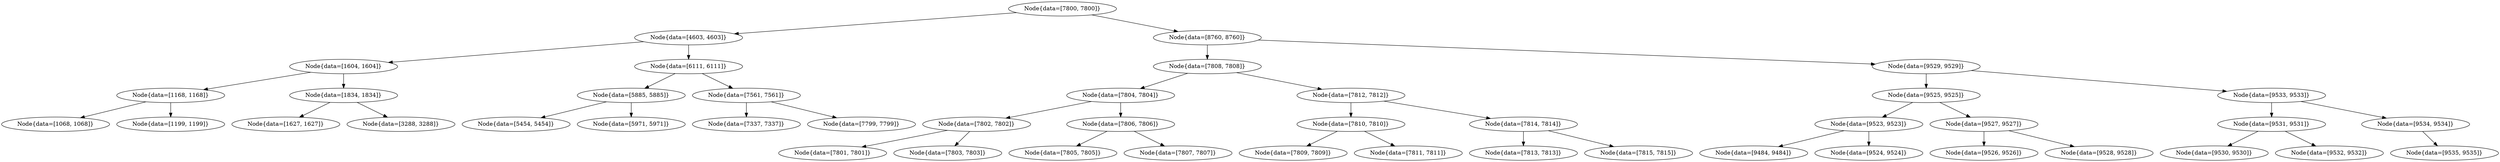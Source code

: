 digraph G{
1902413813 [label="Node{data=[7800, 7800]}"]
1902413813 -> 1001146036
1001146036 [label="Node{data=[4603, 4603]}"]
1001146036 -> 851924469
851924469 [label="Node{data=[1604, 1604]}"]
851924469 -> 497699049
497699049 [label="Node{data=[1168, 1168]}"]
497699049 -> 1218719622
1218719622 [label="Node{data=[1068, 1068]}"]
497699049 -> 291785152
291785152 [label="Node{data=[1199, 1199]}"]
851924469 -> 428134116
428134116 [label="Node{data=[1834, 1834]}"]
428134116 -> 1453727805
1453727805 [label="Node{data=[1627, 1627]}"]
428134116 -> 1066925424
1066925424 [label="Node{data=[3288, 3288]}"]
1001146036 -> 202283275
202283275 [label="Node{data=[6111, 6111]}"]
202283275 -> 868390272
868390272 [label="Node{data=[5885, 5885]}"]
868390272 -> 1417866253
1417866253 [label="Node{data=[5454, 5454]}"]
868390272 -> 1417602960
1417602960 [label="Node{data=[5971, 5971]}"]
202283275 -> 742456021
742456021 [label="Node{data=[7561, 7561]}"]
742456021 -> 193528904
193528904 [label="Node{data=[7337, 7337]}"]
742456021 -> 1210610608
1210610608 [label="Node{data=[7799, 7799]}"]
1902413813 -> 1799966530
1799966530 [label="Node{data=[8760, 8760]}"]
1799966530 -> 1089771180
1089771180 [label="Node{data=[7808, 7808]}"]
1089771180 -> 60580286
60580286 [label="Node{data=[7804, 7804]}"]
60580286 -> 144844686
144844686 [label="Node{data=[7802, 7802]}"]
144844686 -> 691034759
691034759 [label="Node{data=[7801, 7801]}"]
144844686 -> 1293281531
1293281531 [label="Node{data=[7803, 7803]}"]
60580286 -> 761586038
761586038 [label="Node{data=[7806, 7806]}"]
761586038 -> 878918915
878918915 [label="Node{data=[7805, 7805]}"]
761586038 -> 523025770
523025770 [label="Node{data=[7807, 7807]}"]
1089771180 -> 2107427908
2107427908 [label="Node{data=[7812, 7812]}"]
2107427908 -> 2004483536
2004483536 [label="Node{data=[7810, 7810]}"]
2004483536 -> 1524583705
1524583705 [label="Node{data=[7809, 7809]}"]
2004483536 -> 551713989
551713989 [label="Node{data=[7811, 7811]}"]
2107427908 -> 998730353
998730353 [label="Node{data=[7814, 7814]}"]
998730353 -> 52991916
52991916 [label="Node{data=[7813, 7813]}"]
998730353 -> 599766357
599766357 [label="Node{data=[7815, 7815]}"]
1799966530 -> 277410227
277410227 [label="Node{data=[9529, 9529]}"]
277410227 -> 282907953
282907953 [label="Node{data=[9525, 9525]}"]
282907953 -> 1468970353
1468970353 [label="Node{data=[9523, 9523]}"]
1468970353 -> 163948488
163948488 [label="Node{data=[9484, 9484]}"]
1468970353 -> 1578621482
1578621482 [label="Node{data=[9524, 9524]}"]
282907953 -> 680851844
680851844 [label="Node{data=[9527, 9527]}"]
680851844 -> 169080026
169080026 [label="Node{data=[9526, 9526]}"]
680851844 -> 776792503
776792503 [label="Node{data=[9528, 9528]}"]
277410227 -> 1315614942
1315614942 [label="Node{data=[9533, 9533]}"]
1315614942 -> 1094531150
1094531150 [label="Node{data=[9531, 9531]}"]
1094531150 -> 1411228055
1411228055 [label="Node{data=[9530, 9530]}"]
1094531150 -> 500558834
500558834 [label="Node{data=[9532, 9532]}"]
1315614942 -> 102909142
102909142 [label="Node{data=[9534, 9534]}"]
102909142 -> 779481876
779481876 [label="Node{data=[9535, 9535]}"]
}